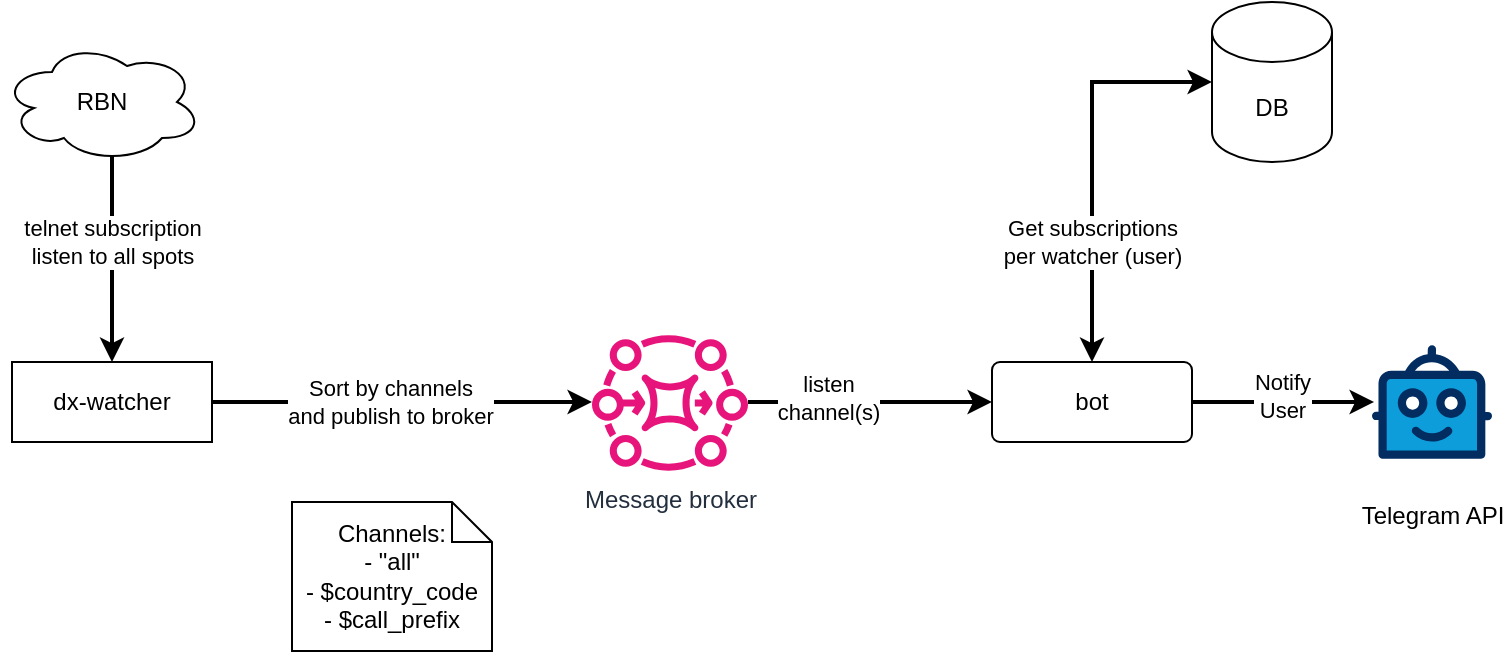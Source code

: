 <mxfile version="24.2.5" type="device">
  <diagram name="Page-1" id="lGMWeznoHSigCr0MlsQy">
    <mxGraphModel dx="1242" dy="818" grid="1" gridSize="10" guides="1" tooltips="1" connect="1" arrows="1" fold="1" page="1" pageScale="1" pageWidth="827" pageHeight="1169" math="0" shadow="0">
      <root>
        <mxCell id="0" />
        <mxCell id="1" parent="0" />
        <mxCell id="_MdnP5pKjzL89MY6UDUo-2" value="RBN" style="ellipse;shape=cloud;whiteSpace=wrap;html=1;align=center;" vertex="1" parent="1">
          <mxGeometry x="35" y="40" width="100" height="60" as="geometry" />
        </mxCell>
        <mxCell id="_MdnP5pKjzL89MY6UDUo-7" style="edgeStyle=orthogonalEdgeStyle;rounded=0;orthogonalLoop=1;jettySize=auto;html=1;exitX=1;exitY=0.5;exitDx=0;exitDy=0;strokeWidth=2;" edge="1" parent="1" source="_MdnP5pKjzL89MY6UDUo-3" target="_MdnP5pKjzL89MY6UDUo-6">
          <mxGeometry relative="1" as="geometry" />
        </mxCell>
        <mxCell id="_MdnP5pKjzL89MY6UDUo-8" value="Sort by channels&lt;div&gt;and publish to broker&lt;/div&gt;" style="edgeLabel;html=1;align=center;verticalAlign=middle;resizable=0;points=[];" vertex="1" connectable="0" parent="_MdnP5pKjzL89MY6UDUo-7">
          <mxGeometry x="-0.063" relative="1" as="geometry">
            <mxPoint as="offset" />
          </mxGeometry>
        </mxCell>
        <mxCell id="_MdnP5pKjzL89MY6UDUo-3" value="dx-watcher" style="whiteSpace=wrap;html=1;align=center;" vertex="1" parent="1">
          <mxGeometry x="40" y="200" width="100" height="40" as="geometry" />
        </mxCell>
        <mxCell id="_MdnP5pKjzL89MY6UDUo-4" value="" style="endArrow=classic;html=1;rounded=0;exitX=0.55;exitY=0.95;exitDx=0;exitDy=0;exitPerimeter=0;entryX=0.5;entryY=0;entryDx=0;entryDy=0;strokeWidth=2;" edge="1" parent="1" source="_MdnP5pKjzL89MY6UDUo-2" target="_MdnP5pKjzL89MY6UDUo-3">
          <mxGeometry relative="1" as="geometry">
            <mxPoint x="360" y="420" as="sourcePoint" />
            <mxPoint x="460" y="420" as="targetPoint" />
          </mxGeometry>
        </mxCell>
        <mxCell id="_MdnP5pKjzL89MY6UDUo-5" value="telnet subscription&lt;div&gt;listen to all spots&lt;/div&gt;" style="edgeLabel;resizable=0;html=1;align=center;verticalAlign=middle;" connectable="0" vertex="1" parent="_MdnP5pKjzL89MY6UDUo-4">
          <mxGeometry relative="1" as="geometry">
            <mxPoint y="-9" as="offset" />
          </mxGeometry>
        </mxCell>
        <mxCell id="_MdnP5pKjzL89MY6UDUo-14" style="edgeStyle=orthogonalEdgeStyle;rounded=0;orthogonalLoop=1;jettySize=auto;html=1;entryX=0;entryY=0.5;entryDx=0;entryDy=0;strokeWidth=2;" edge="1" parent="1" source="_MdnP5pKjzL89MY6UDUo-6" target="_MdnP5pKjzL89MY6UDUo-13">
          <mxGeometry relative="1" as="geometry" />
        </mxCell>
        <mxCell id="_MdnP5pKjzL89MY6UDUo-17" value="listen&lt;div&gt;channel(s)&lt;/div&gt;" style="edgeLabel;html=1;align=center;verticalAlign=middle;resizable=0;points=[];" vertex="1" connectable="0" parent="_MdnP5pKjzL89MY6UDUo-14">
          <mxGeometry x="-0.342" y="2" relative="1" as="geometry">
            <mxPoint as="offset" />
          </mxGeometry>
        </mxCell>
        <mxCell id="_MdnP5pKjzL89MY6UDUo-6" value="Message broker" style="sketch=0;outlineConnect=0;fontColor=#232F3E;gradientColor=none;fillColor=#E7157B;strokeColor=none;dashed=0;verticalLabelPosition=bottom;verticalAlign=top;align=center;html=1;fontSize=12;fontStyle=0;aspect=fixed;pointerEvents=1;shape=mxgraph.aws4.mq_broker;" vertex="1" parent="1">
          <mxGeometry x="330" y="185.5" width="78" height="69" as="geometry" />
        </mxCell>
        <mxCell id="_MdnP5pKjzL89MY6UDUo-9" value="Channels:&lt;div&gt;- &quot;all&quot;&lt;/div&gt;&lt;div&gt;- $country_code&lt;/div&gt;&lt;div&gt;- $call_prefix&lt;/div&gt;" style="shape=note;size=20;whiteSpace=wrap;html=1;" vertex="1" parent="1">
          <mxGeometry x="180" y="270" width="100" height="74.5" as="geometry" />
        </mxCell>
        <mxCell id="_MdnP5pKjzL89MY6UDUo-11" value="Telegram API" style="verticalLabelPosition=bottom;aspect=fixed;html=1;shape=mxgraph.salesforce.bots;" vertex="1" parent="1">
          <mxGeometry x="720" y="191.5" width="60" height="57" as="geometry" />
        </mxCell>
        <mxCell id="_MdnP5pKjzL89MY6UDUo-12" value="DB" style="shape=cylinder3;whiteSpace=wrap;html=1;boundedLbl=1;backgroundOutline=1;size=15;" vertex="1" parent="1">
          <mxGeometry x="640" y="20" width="60" height="80" as="geometry" />
        </mxCell>
        <mxCell id="_MdnP5pKjzL89MY6UDUo-13" value="bot" style="rounded=1;arcSize=10;whiteSpace=wrap;html=1;align=center;" vertex="1" parent="1">
          <mxGeometry x="530" y="200" width="100" height="40" as="geometry" />
        </mxCell>
        <mxCell id="_MdnP5pKjzL89MY6UDUo-15" style="edgeStyle=orthogonalEdgeStyle;rounded=0;orthogonalLoop=1;jettySize=auto;html=1;exitX=1;exitY=0.5;exitDx=0;exitDy=0;entryX=0.017;entryY=0.5;entryDx=0;entryDy=0;entryPerimeter=0;strokeWidth=2;" edge="1" parent="1" source="_MdnP5pKjzL89MY6UDUo-13" target="_MdnP5pKjzL89MY6UDUo-11">
          <mxGeometry relative="1" as="geometry" />
        </mxCell>
        <mxCell id="_MdnP5pKjzL89MY6UDUo-20" value="Notify&lt;div&gt;User&lt;/div&gt;" style="edgeLabel;html=1;align=center;verticalAlign=middle;resizable=0;points=[];" vertex="1" connectable="0" parent="_MdnP5pKjzL89MY6UDUo-15">
          <mxGeometry x="-0.011" y="3" relative="1" as="geometry">
            <mxPoint as="offset" />
          </mxGeometry>
        </mxCell>
        <mxCell id="_MdnP5pKjzL89MY6UDUo-18" style="edgeStyle=orthogonalEdgeStyle;rounded=0;orthogonalLoop=1;jettySize=auto;html=1;exitX=0.5;exitY=0;exitDx=0;exitDy=0;entryX=0;entryY=0.5;entryDx=0;entryDy=0;entryPerimeter=0;startArrow=classic;startFill=1;strokeWidth=2;" edge="1" parent="1" source="_MdnP5pKjzL89MY6UDUo-13" target="_MdnP5pKjzL89MY6UDUo-12">
          <mxGeometry relative="1" as="geometry" />
        </mxCell>
        <mxCell id="_MdnP5pKjzL89MY6UDUo-19" value="Get subscriptions&lt;div&gt;per watcher (user)&lt;/div&gt;" style="edgeLabel;html=1;align=center;verticalAlign=middle;resizable=0;points=[];" vertex="1" connectable="0" parent="_MdnP5pKjzL89MY6UDUo-18">
          <mxGeometry x="0.25" y="-3" relative="1" as="geometry">
            <mxPoint x="-3" y="65" as="offset" />
          </mxGeometry>
        </mxCell>
      </root>
    </mxGraphModel>
  </diagram>
</mxfile>
